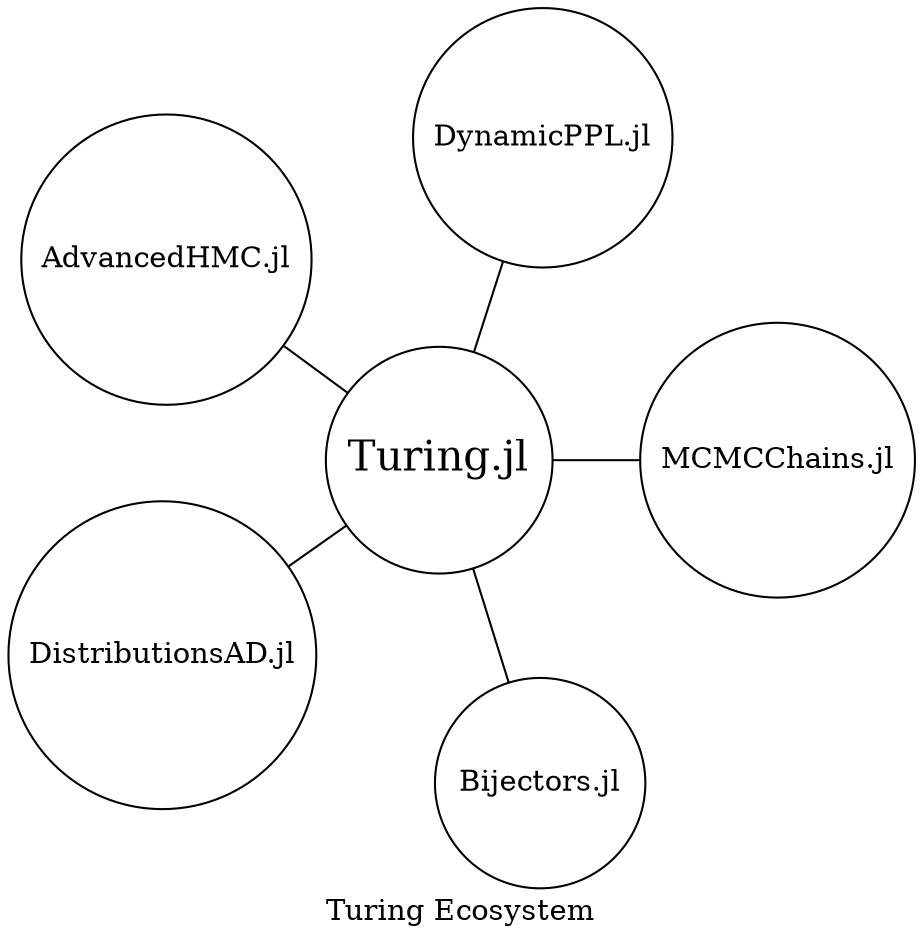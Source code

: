 // dot -T png -O Turing-Overview.dot
graph turing {
  size = "15";
  graph [
  	layout=neato,
	label="Turing Ecosystem"
	labelloc=b,
	start=regular,
	normalize=0,
	dpi=300,
        ]
  node [
  	shape=circle,
	width = 1.4,
       ]
  edge [
	len=2,
       ]
  turing [label="Turing.jl",fontsize=20]
  mcmcchains [label="MCMCChains.jl"]
  dynamicppl [label="DynamicPPL.jl"]
  advancedhmc [label="AdvancedHMC.jl"]
  distributionsad [label="DistributionsAD.jl"]
  bijectors [label="Bijectors.jl"]
  turing -- {
  	mcmcchains
  	dynamicppl
  	advancedhmc
  	distributionsad
  	bijectors
  }
}
